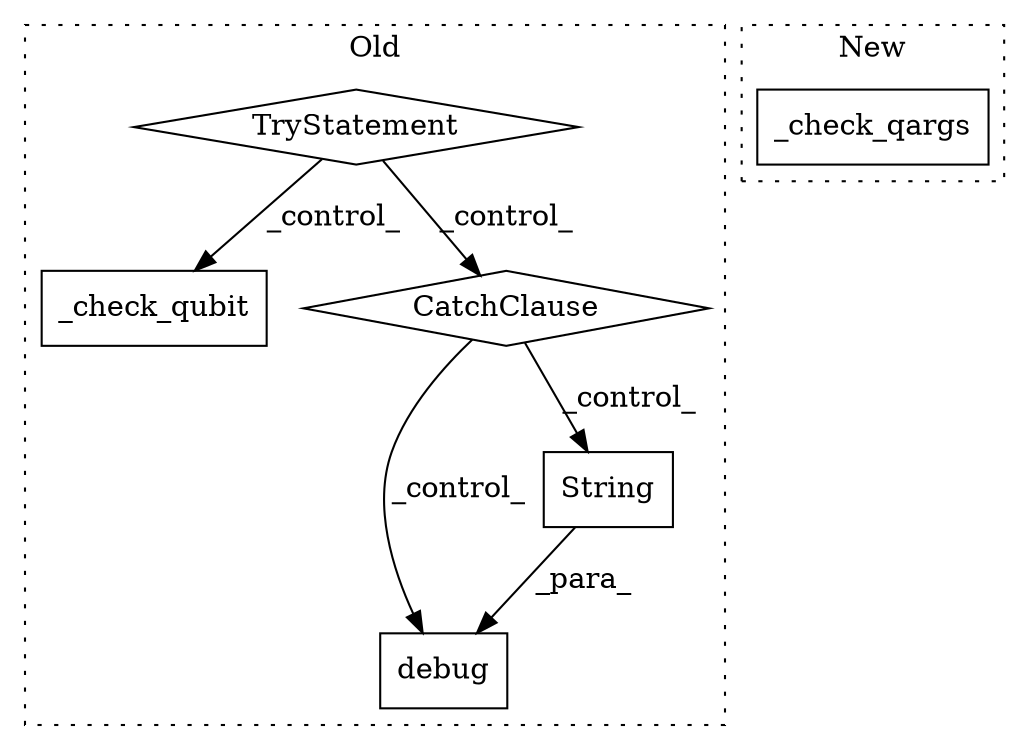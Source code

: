 digraph G {
subgraph cluster0 {
1 [label="_check_qubit" a="32" s="2751,2776" l="13,1" shape="box"];
3 [label="TryStatement" a="54" s="2734" l="4" shape="diamond"];
4 [label="debug" a="32" s="2830,2845" l="6,1" shape="box"];
5 [label="String" a="32" s="2836,2844" l="7,1" shape="box"];
6 [label="CatchClause" a="12" s="2786,2813" l="11,2" shape="diamond"];
label = "Old";
style="dotted";
}
subgraph cluster1 {
2 [label="_check_qargs" a="32" s="2529,2565" l="13,1" shape="box"];
label = "New";
style="dotted";
}
3 -> 1 [label="_control_"];
3 -> 6 [label="_control_"];
5 -> 4 [label="_para_"];
6 -> 5 [label="_control_"];
6 -> 4 [label="_control_"];
}